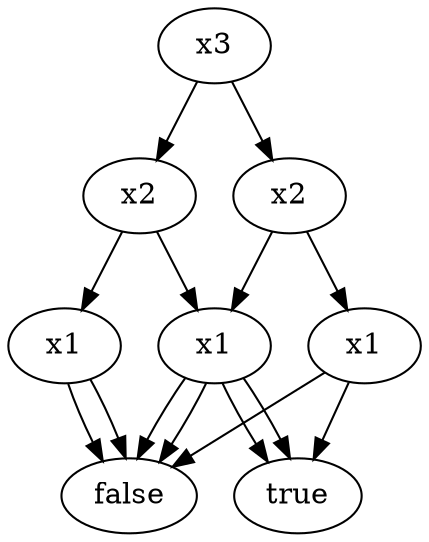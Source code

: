 digraph{
Ptr0x12e606e20 [label="x3" ] 
Ptr0x12e606e90 [label="x2" ] 
Ptr0x12e606f00 [label="x1" ] 
Ptr0x12e606f50 [label="false" ] 
Ptr0x12e606f90 [label="true" ] 
Ptr0x12e606f00 -> Ptr0x12e606f50
Ptr0x12e606f00 -> Ptr0x12e606f90
Ptr0x12e606fd0 [label="x1" ] 
Ptr0x12e606f90 [label="true" ] 
Ptr0x12e606f50 [label="false" ] 
Ptr0x12e606fd0 -> Ptr0x12e606f90
Ptr0x12e606fd0 -> Ptr0x12e606f50
Ptr0x12e606e90 -> Ptr0x12e606f00
Ptr0x12e606e90 -> Ptr0x12e606fd0
Ptr0x12e6070a0 [label="x2" ] 
Ptr0x12e606f00 [label="x1" ] 
Ptr0x12e606f50 [label="false" ] 
Ptr0x12e606f90 [label="true" ] 
Ptr0x12e606f00 -> Ptr0x12e606f50
Ptr0x12e606f00 -> Ptr0x12e606f90
Ptr0x12e6071c0 [label="x1" ] 
Ptr0x12e606f50 [label="false" ] 
Ptr0x12e606f50 [label="false" ] 
Ptr0x12e6071c0 -> Ptr0x12e606f50
Ptr0x12e6071c0 -> Ptr0x12e606f50
Ptr0x12e6070a0 -> Ptr0x12e606f00
Ptr0x12e6070a0 -> Ptr0x12e6071c0
Ptr0x12e606e20 -> Ptr0x12e606e90
Ptr0x12e606e20 -> Ptr0x12e6070a0

}